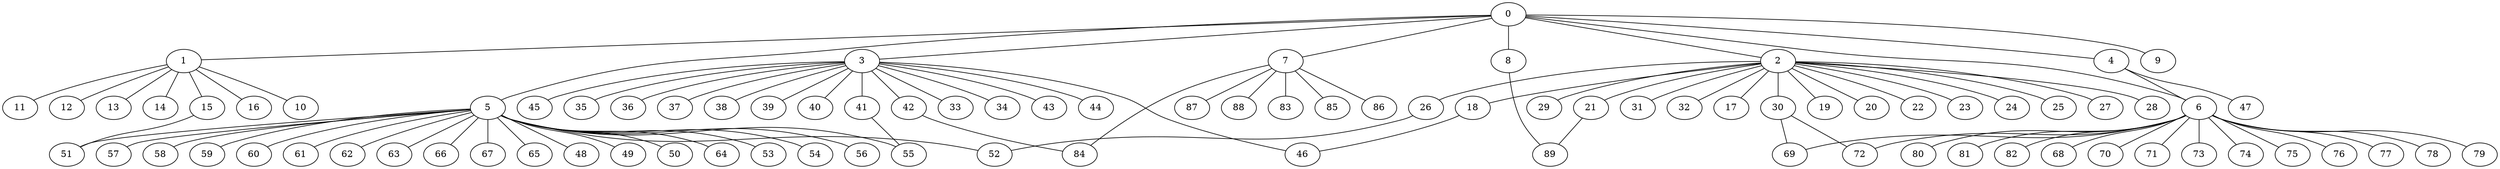 
graph graphname {
    0 -- 1
0 -- 2
0 -- 3
0 -- 4
0 -- 5
0 -- 6
0 -- 7
0 -- 8
0 -- 9
1 -- 10
1 -- 11
1 -- 12
1 -- 13
1 -- 14
1 -- 15
1 -- 16
2 -- 32
2 -- 17
2 -- 18
2 -- 19
2 -- 20
2 -- 21
2 -- 22
2 -- 23
2 -- 24
2 -- 25
2 -- 26
2 -- 27
2 -- 28
2 -- 29
2 -- 30
2 -- 31
3 -- 33
3 -- 34
3 -- 35
3 -- 36
3 -- 37
3 -- 38
3 -- 39
3 -- 40
3 -- 41
3 -- 42
3 -- 43
3 -- 44
3 -- 45
3 -- 46
4 -- 47
4 -- 6
5 -- 64
5 -- 66
5 -- 67
5 -- 65
5 -- 48
5 -- 49
5 -- 50
5 -- 51
5 -- 52
5 -- 53
5 -- 54
5 -- 55
5 -- 56
5 -- 57
5 -- 58
5 -- 59
5 -- 60
5 -- 61
5 -- 62
5 -- 63
6 -- 68
6 -- 69
6 -- 70
6 -- 71
6 -- 72
6 -- 73
6 -- 74
6 -- 75
6 -- 76
6 -- 77
6 -- 78
6 -- 79
6 -- 80
6 -- 81
6 -- 82
7 -- 83
7 -- 84
7 -- 85
7 -- 86
7 -- 87
7 -- 88
8 -- 89
15 -- 51
18 -- 46
21 -- 89
26 -- 52
30 -- 72
30 -- 69
41 -- 55
42 -- 84

}
